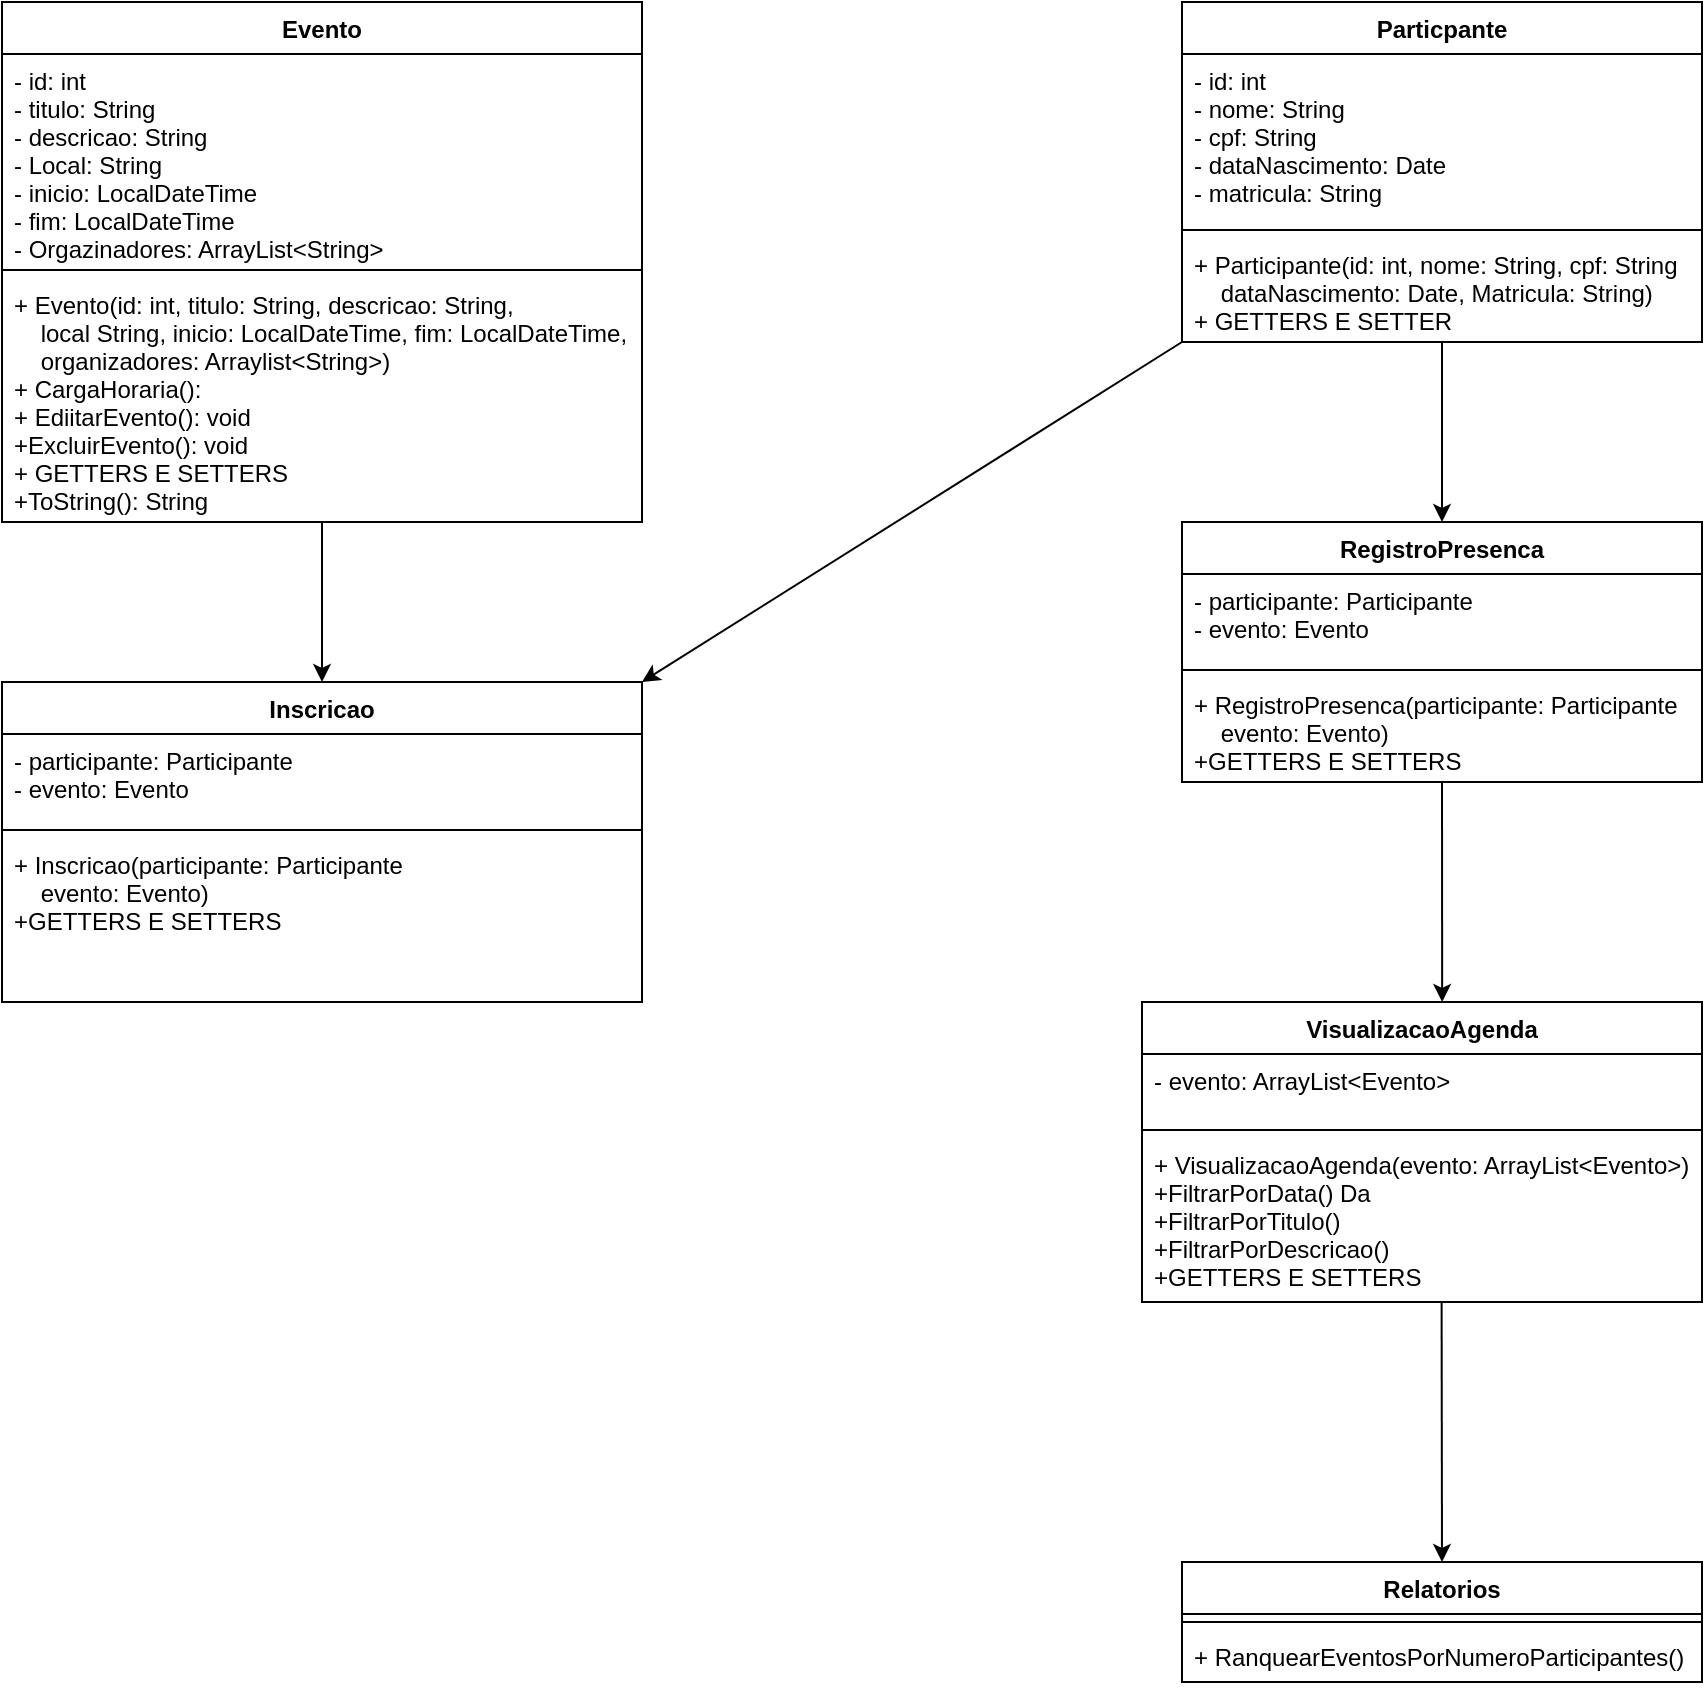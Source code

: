 <mxfile>
    <diagram id="l_jVehy0B_Jp7bQY1z-K" name="Diagrama de classes">
        <mxGraphModel dx="1183" dy="389" grid="1" gridSize="10" guides="1" tooltips="1" connect="1" arrows="1" fold="1" page="1" pageScale="1" pageWidth="850" pageHeight="1100" math="0" shadow="0">
            <root>
                <mxCell id="0"/>
                <mxCell id="1" parent="0"/>
                <mxCell id="43" style="edgeStyle=none;html=1;exitX=0.5;exitY=1;exitDx=0;exitDy=0;entryX=0.5;entryY=0;entryDx=0;entryDy=0;" edge="1" parent="1" source="2" target="22">
                    <mxGeometry relative="1" as="geometry"/>
                </mxCell>
                <mxCell id="2" value="Evento" style="swimlane;fontStyle=1;align=center;verticalAlign=top;childLayout=stackLayout;horizontal=1;startSize=26;horizontalStack=0;resizeParent=1;resizeParentMax=0;resizeLast=0;collapsible=1;marginBottom=0;" vertex="1" parent="1">
                    <mxGeometry width="320" height="260" as="geometry">
                        <mxRectangle width="80" height="30" as="alternateBounds"/>
                    </mxGeometry>
                </mxCell>
                <mxCell id="3" value="- id: int&#10;- titulo: String&#10;- descricao: String&#10;- Local: String&#10;- inicio: LocalDateTime&#10;- fim: LocalDateTime&#10;- Orgazinadores: ArrayList&lt;String&gt;" style="text;strokeColor=none;fillColor=none;align=left;verticalAlign=top;spacingLeft=4;spacingRight=4;overflow=hidden;rotatable=0;points=[[0,0.5],[1,0.5]];portConstraint=eastwest;" vertex="1" parent="2">
                    <mxGeometry y="26" width="320" height="104" as="geometry"/>
                </mxCell>
                <mxCell id="4" value="" style="line;strokeWidth=1;fillColor=none;align=left;verticalAlign=middle;spacingTop=-1;spacingLeft=3;spacingRight=3;rotatable=0;labelPosition=right;points=[];portConstraint=eastwest;strokeColor=inherit;" vertex="1" parent="2">
                    <mxGeometry y="130" width="320" height="8" as="geometry"/>
                </mxCell>
                <mxCell id="5" value="+ Evento(id: int, titulo: String, descricao: String,&#10;    local String, inicio: LocalDateTime, fim: LocalDateTime,&#10;    organizadores: Arraylist&lt;String&gt;)&#10;+ CargaHoraria(): &#10;+ EdiitarEvento(): void&#10;+ExcluirEvento(): void&#10;+ GETTERS E SETTERS&#10;+ToString(): String&#10;&#10;" style="text;strokeColor=none;fillColor=none;align=left;verticalAlign=top;spacingLeft=4;spacingRight=4;overflow=hidden;rotatable=0;points=[[0,0.5],[1,0.5]];portConstraint=eastwest;labelBackgroundColor=none;" vertex="1" parent="2">
                    <mxGeometry y="138" width="320" height="122" as="geometry"/>
                </mxCell>
                <mxCell id="38" style="edgeStyle=none;html=1;exitX=0.5;exitY=1;exitDx=0;exitDy=0;entryX=0.5;entryY=0;entryDx=0;entryDy=0;" edge="1" parent="1" source="6" target="10">
                    <mxGeometry relative="1" as="geometry"/>
                </mxCell>
                <mxCell id="50" style="edgeStyle=none;html=1;exitX=0;exitY=1;exitDx=0;exitDy=0;entryX=1;entryY=0;entryDx=0;entryDy=0;" edge="1" parent="1" source="6" target="22">
                    <mxGeometry relative="1" as="geometry"/>
                </mxCell>
                <mxCell id="6" value="Particpante" style="swimlane;fontStyle=1;align=center;verticalAlign=top;childLayout=stackLayout;horizontal=1;startSize=26;horizontalStack=0;resizeParent=1;resizeParentMax=0;resizeLast=0;collapsible=1;marginBottom=0;labelBackgroundColor=none;" vertex="1" parent="1">
                    <mxGeometry x="590" width="260" height="170" as="geometry">
                        <mxRectangle x="590" width="110" height="30" as="alternateBounds"/>
                    </mxGeometry>
                </mxCell>
                <mxCell id="7" value="- id: int&#10;- nome: String&#10;- cpf: String&#10;- dataNascimento: Date&#10;- matricula: String&#10;" style="text;strokeColor=none;fillColor=none;align=left;verticalAlign=top;spacingLeft=4;spacingRight=4;overflow=hidden;rotatable=0;points=[[0,0.5],[1,0.5]];portConstraint=eastwest;labelBackgroundColor=none;" vertex="1" parent="6">
                    <mxGeometry y="26" width="260" height="84" as="geometry"/>
                </mxCell>
                <mxCell id="8" value="" style="line;strokeWidth=1;fillColor=none;align=left;verticalAlign=middle;spacingTop=-1;spacingLeft=3;spacingRight=3;rotatable=0;labelPosition=right;points=[];portConstraint=eastwest;strokeColor=inherit;labelBackgroundColor=none;" vertex="1" parent="6">
                    <mxGeometry y="110" width="260" height="8" as="geometry"/>
                </mxCell>
                <mxCell id="9" value="+ Participante(id: int, nome: String, cpf: String&#10;    dataNascimento: Date, Matricula: String)&#10;+ GETTERS E SETTER" style="text;strokeColor=none;fillColor=none;align=left;verticalAlign=top;spacingLeft=4;spacingRight=4;overflow=hidden;rotatable=0;points=[[0,0.5],[1,0.5]];portConstraint=eastwest;labelBackgroundColor=none;" vertex="1" parent="6">
                    <mxGeometry y="118" width="260" height="52" as="geometry"/>
                </mxCell>
                <mxCell id="48" style="edgeStyle=none;html=1;exitX=0.5;exitY=1;exitDx=0;exitDy=0;entryX=0.536;entryY=0;entryDx=0;entryDy=0;entryPerimeter=0;" edge="1" parent="1" source="10" target="31">
                    <mxGeometry relative="1" as="geometry">
                        <mxPoint x="720" y="520" as="targetPoint"/>
                    </mxGeometry>
                </mxCell>
                <mxCell id="10" value="RegistroPresenca" style="swimlane;fontStyle=1;align=center;verticalAlign=top;childLayout=stackLayout;horizontal=1;startSize=26;horizontalStack=0;resizeParent=1;resizeParentMax=0;resizeLast=0;collapsible=1;marginBottom=0;labelBackgroundColor=none;" vertex="1" parent="1">
                    <mxGeometry x="590" y="260" width="260" height="130" as="geometry">
                        <mxRectangle x="590" y="290" width="140" height="30" as="alternateBounds"/>
                    </mxGeometry>
                </mxCell>
                <mxCell id="11" value="- participante: Participante&#10;- evento: Evento" style="text;strokeColor=none;fillColor=none;align=left;verticalAlign=top;spacingLeft=4;spacingRight=4;overflow=hidden;rotatable=0;points=[[0,0.5],[1,0.5]];portConstraint=eastwest;labelBackgroundColor=none;" vertex="1" parent="10">
                    <mxGeometry y="26" width="260" height="44" as="geometry"/>
                </mxCell>
                <mxCell id="12" value="" style="line;strokeWidth=1;fillColor=none;align=left;verticalAlign=middle;spacingTop=-1;spacingLeft=3;spacingRight=3;rotatable=0;labelPosition=right;points=[];portConstraint=eastwest;strokeColor=inherit;labelBackgroundColor=none;" vertex="1" parent="10">
                    <mxGeometry y="70" width="260" height="8" as="geometry"/>
                </mxCell>
                <mxCell id="13" value="+ RegistroPresenca(participante: Participante&#10;    evento: Evento)&#10;+GETTERS E SETTERS&#10;&#10;&#10;&#10;" style="text;strokeColor=none;fillColor=none;align=left;verticalAlign=top;spacingLeft=4;spacingRight=4;overflow=hidden;rotatable=0;points=[[0,0.5],[1,0.5]];portConstraint=eastwest;labelBackgroundColor=none;" vertex="1" parent="10">
                    <mxGeometry y="78" width="260" height="52" as="geometry"/>
                </mxCell>
                <mxCell id="22" value="Inscricao" style="swimlane;fontStyle=1;align=center;verticalAlign=top;childLayout=stackLayout;horizontal=1;startSize=26;horizontalStack=0;resizeParent=1;resizeParentMax=0;resizeLast=0;collapsible=1;marginBottom=0;labelBackgroundColor=none;" vertex="1" parent="1">
                    <mxGeometry y="340" width="320" height="160" as="geometry"/>
                </mxCell>
                <mxCell id="23" value="- participante: Participante&#10;- evento: Evento" style="text;strokeColor=none;fillColor=none;align=left;verticalAlign=top;spacingLeft=4;spacingRight=4;overflow=hidden;rotatable=0;points=[[0,0.5],[1,0.5]];portConstraint=eastwest;labelBackgroundColor=none;" vertex="1" parent="22">
                    <mxGeometry y="26" width="320" height="44" as="geometry"/>
                </mxCell>
                <mxCell id="24" value="" style="line;strokeWidth=1;fillColor=none;align=left;verticalAlign=middle;spacingTop=-1;spacingLeft=3;spacingRight=3;rotatable=0;labelPosition=right;points=[];portConstraint=eastwest;strokeColor=inherit;labelBackgroundColor=none;" vertex="1" parent="22">
                    <mxGeometry y="70" width="320" height="8" as="geometry"/>
                </mxCell>
                <mxCell id="25" value="+ Inscricao(participante: Participante&#10;    evento: Evento)&#10;+GETTERS E SETTERS&#10;&#10;&#10;&#10;" style="text;strokeColor=none;fillColor=none;align=left;verticalAlign=top;spacingLeft=4;spacingRight=4;overflow=hidden;rotatable=0;points=[[0,0.5],[1,0.5]];portConstraint=eastwest;labelBackgroundColor=none;" vertex="1" parent="22">
                    <mxGeometry y="78" width="320" height="82" as="geometry"/>
                </mxCell>
                <mxCell id="49" style="edgeStyle=none;html=1;exitX=0.535;exitY=0.997;exitDx=0;exitDy=0;entryX=0.5;entryY=0;entryDx=0;entryDy=0;exitPerimeter=0;" edge="1" parent="1" source="34" target="44">
                    <mxGeometry relative="1" as="geometry"/>
                </mxCell>
                <mxCell id="31" value="VisualizacaoAgenda" style="swimlane;fontStyle=1;align=center;verticalAlign=top;childLayout=stackLayout;horizontal=1;startSize=26;horizontalStack=0;resizeParent=1;resizeParentMax=0;resizeLast=0;collapsible=1;marginBottom=0;labelBackgroundColor=none;" vertex="1" parent="1">
                    <mxGeometry x="570" y="500" width="280" height="150" as="geometry">
                        <mxRectangle x="570" y="530" width="160" height="30" as="alternateBounds"/>
                    </mxGeometry>
                </mxCell>
                <mxCell id="32" value="- evento: ArrayList&lt;Evento&gt;" style="text;strokeColor=none;fillColor=none;align=left;verticalAlign=top;spacingLeft=4;spacingRight=4;overflow=hidden;rotatable=0;points=[[0,0.5],[1,0.5]];portConstraint=eastwest;labelBackgroundColor=none;" vertex="1" parent="31">
                    <mxGeometry y="26" width="280" height="34" as="geometry"/>
                </mxCell>
                <mxCell id="33" value="" style="line;strokeWidth=1;fillColor=none;align=left;verticalAlign=middle;spacingTop=-1;spacingLeft=3;spacingRight=3;rotatable=0;labelPosition=right;points=[];portConstraint=eastwest;strokeColor=inherit;labelBackgroundColor=none;" vertex="1" parent="31">
                    <mxGeometry y="60" width="280" height="8" as="geometry"/>
                </mxCell>
                <mxCell id="34" value="+ VisualizacaoAgenda(evento: ArrayList&lt;Evento&gt;)&#10;+FiltrarPorData() Da&#10;+FiltrarPorTitulo()&#10;+FiltrarPorDescricao()&#10;+GETTERS E SETTERS&#10;&#10;&#10;&#10;" style="text;strokeColor=none;fillColor=none;align=left;verticalAlign=top;spacingLeft=4;spacingRight=4;overflow=hidden;rotatable=0;points=[[0,0.5],[1,0.5]];portConstraint=eastwest;labelBackgroundColor=none;" vertex="1" parent="31">
                    <mxGeometry y="68" width="280" height="82" as="geometry"/>
                </mxCell>
                <mxCell id="44" value="Relatorios" style="swimlane;fontStyle=1;align=center;verticalAlign=top;childLayout=stackLayout;horizontal=1;startSize=26;horizontalStack=0;resizeParent=1;resizeParentMax=0;resizeLast=0;collapsible=1;marginBottom=0;labelBackgroundColor=none;" vertex="1" parent="1">
                    <mxGeometry x="590" y="780" width="260" height="60" as="geometry"/>
                </mxCell>
                <mxCell id="46" value="" style="line;strokeWidth=1;fillColor=none;align=left;verticalAlign=middle;spacingTop=-1;spacingLeft=3;spacingRight=3;rotatable=0;labelPosition=right;points=[];portConstraint=eastwest;strokeColor=inherit;labelBackgroundColor=none;" vertex="1" parent="44">
                    <mxGeometry y="26" width="260" height="8" as="geometry"/>
                </mxCell>
                <mxCell id="47" value="+ RanquearEventosPorNumeroParticipantes()" style="text;strokeColor=none;fillColor=none;align=left;verticalAlign=top;spacingLeft=4;spacingRight=4;overflow=hidden;rotatable=0;points=[[0,0.5],[1,0.5]];portConstraint=eastwest;labelBackgroundColor=none;" vertex="1" parent="44">
                    <mxGeometry y="34" width="260" height="26" as="geometry"/>
                </mxCell>
            </root>
        </mxGraphModel>
    </diagram>
</mxfile>